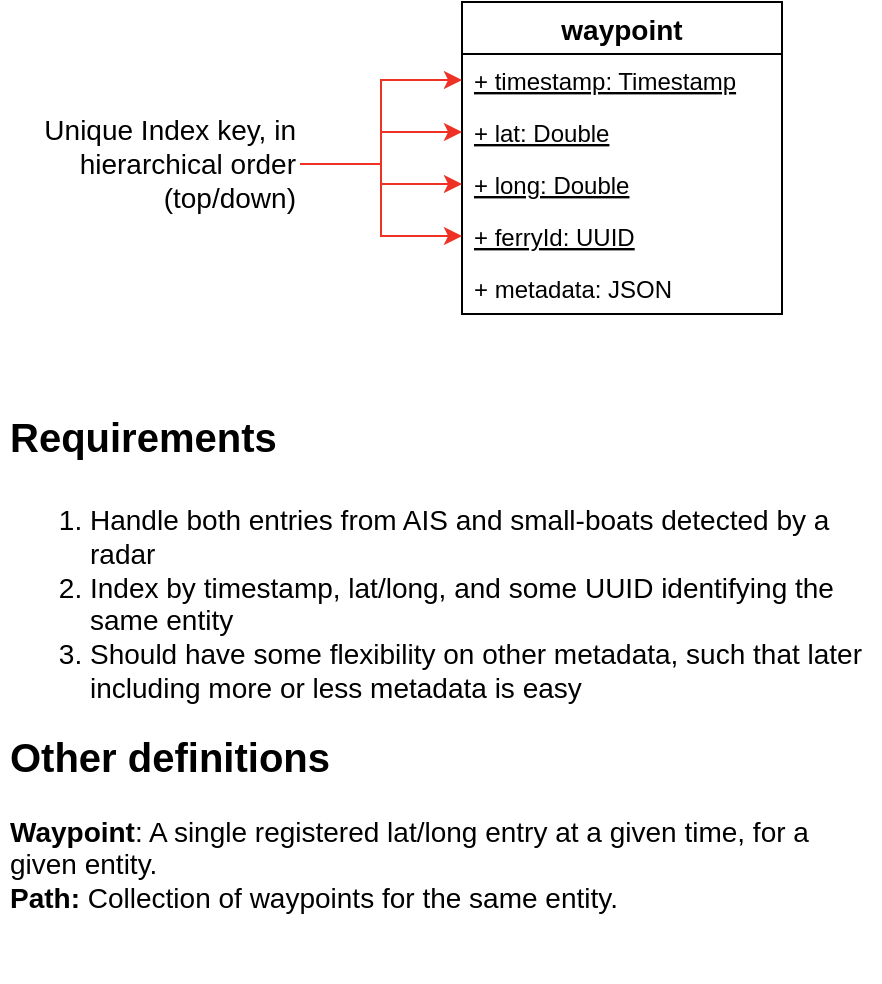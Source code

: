 <mxfile version="14.4.3" type="device"><diagram id="3CW107nWmX_xjzGoiZfX" name="Page-1"><mxGraphModel dx="1500" dy="881" grid="1" gridSize="10" guides="1" tooltips="1" connect="1" arrows="1" fold="1" page="1" pageScale="1" pageWidth="1169" pageHeight="1654" math="0" shadow="0"><root><mxCell id="0"/><mxCell id="1" parent="0"/><mxCell id="rwGm2fxzBgPho7Bxg_X0-2" value="&lt;h1&gt;&lt;span style=&quot;font-size: 20px&quot;&gt;Requirements&lt;/span&gt;&lt;/h1&gt;&lt;div&gt;&lt;ol style=&quot;font-size: 14px&quot;&gt;&lt;li&gt;Handle both entries from AIS and small-boats detected by a radar&lt;/li&gt;&lt;li&gt;Index by timestamp, lat/long, and some UUID identifying the same entity&lt;/li&gt;&lt;li&gt;Should have some flexibility on other metadata, such that later including more or less metadata is easy&lt;/li&gt;&lt;/ol&gt;&lt;div&gt;&lt;b&gt;&lt;font style=&quot;font-size: 20px&quot;&gt;Other definitions&lt;/font&gt;&lt;/b&gt;&lt;/div&gt;&lt;div style=&quot;font-size: 14px&quot;&gt;&lt;br&gt;&lt;/div&gt;&lt;div style=&quot;font-size: 14px&quot;&gt;&lt;b&gt;Waypoint&lt;/b&gt;: A single registered lat/long entry at a given time, for a given entity.&lt;/div&gt;&lt;div style=&quot;font-size: 14px&quot;&gt;&lt;b&gt;Path:&lt;/b&gt;&lt;span&gt; Collection of waypoints for the same entity.&lt;/span&gt;&lt;br&gt;&lt;/div&gt;&lt;/div&gt;" style="text;html=1;strokeColor=none;fillColor=none;spacing=5;spacingTop=-20;whiteSpace=wrap;overflow=hidden;rounded=0;fontSize=14;" vertex="1" parent="1"><mxGeometry x="90" y="230" width="440" height="300" as="geometry"/></mxCell><mxCell id="rwGm2fxzBgPho7Bxg_X0-3" value="waypoint" style="swimlane;fontStyle=1;childLayout=stackLayout;horizontal=1;startSize=26;fillColor=none;horizontalStack=0;resizeParent=1;resizeParentMax=0;resizeLast=0;collapsible=1;marginBottom=0;fontSize=14;" vertex="1" parent="1"><mxGeometry x="321" y="40" width="160" height="156" as="geometry"/></mxCell><mxCell id="rwGm2fxzBgPho7Bxg_X0-4" value="+ timestamp: Timestamp" style="text;strokeColor=none;fillColor=none;align=left;verticalAlign=top;spacingLeft=4;spacingRight=4;overflow=hidden;rotatable=0;points=[[0,0.5],[1,0.5]];portConstraint=eastwest;fontStyle=4" vertex="1" parent="rwGm2fxzBgPho7Bxg_X0-3"><mxGeometry y="26" width="160" height="26" as="geometry"/></mxCell><mxCell id="rwGm2fxzBgPho7Bxg_X0-5" value="+ lat: Double" style="text;strokeColor=none;fillColor=none;align=left;verticalAlign=top;spacingLeft=4;spacingRight=4;overflow=hidden;rotatable=0;points=[[0,0.5],[1,0.5]];portConstraint=eastwest;fontStyle=4" vertex="1" parent="rwGm2fxzBgPho7Bxg_X0-3"><mxGeometry y="52" width="160" height="26" as="geometry"/></mxCell><mxCell id="rwGm2fxzBgPho7Bxg_X0-6" value="+ long: Double" style="text;strokeColor=none;fillColor=none;align=left;verticalAlign=top;spacingLeft=4;spacingRight=4;overflow=hidden;rotatable=0;points=[[0,0.5],[1,0.5]];portConstraint=eastwest;fontStyle=4" vertex="1" parent="rwGm2fxzBgPho7Bxg_X0-3"><mxGeometry y="78" width="160" height="26" as="geometry"/></mxCell><mxCell id="rwGm2fxzBgPho7Bxg_X0-8" value="+ ferryId: UUID" style="text;strokeColor=none;fillColor=none;align=left;verticalAlign=top;spacingLeft=4;spacingRight=4;overflow=hidden;rotatable=0;points=[[0,0.5],[1,0.5]];portConstraint=eastwest;fontStyle=4" vertex="1" parent="rwGm2fxzBgPho7Bxg_X0-3"><mxGeometry y="104" width="160" height="26" as="geometry"/></mxCell><mxCell id="rwGm2fxzBgPho7Bxg_X0-9" value="+ metadata: JSON" style="text;strokeColor=none;fillColor=none;align=left;verticalAlign=top;spacingLeft=4;spacingRight=4;overflow=hidden;rotatable=0;points=[[0,0.5],[1,0.5]];portConstraint=eastwest;" vertex="1" parent="rwGm2fxzBgPho7Bxg_X0-3"><mxGeometry y="130" width="160" height="26" as="geometry"/></mxCell><mxCell id="rwGm2fxzBgPho7Bxg_X0-12" style="edgeStyle=orthogonalEdgeStyle;rounded=0;orthogonalLoop=1;jettySize=auto;html=1;fontSize=14;fontColor=#EE3224;strokeColor=#EE3224;" edge="1" parent="1" source="rwGm2fxzBgPho7Bxg_X0-11" target="rwGm2fxzBgPho7Bxg_X0-4"><mxGeometry relative="1" as="geometry"/></mxCell><mxCell id="rwGm2fxzBgPho7Bxg_X0-13" style="edgeStyle=orthogonalEdgeStyle;rounded=0;orthogonalLoop=1;jettySize=auto;html=1;entryX=0;entryY=0.5;entryDx=0;entryDy=0;fontSize=14;fontColor=#EE3224;strokeColor=#EE3224;" edge="1" parent="1" source="rwGm2fxzBgPho7Bxg_X0-11" target="rwGm2fxzBgPho7Bxg_X0-5"><mxGeometry relative="1" as="geometry"/></mxCell><mxCell id="rwGm2fxzBgPho7Bxg_X0-14" style="edgeStyle=orthogonalEdgeStyle;rounded=0;orthogonalLoop=1;jettySize=auto;html=1;entryX=0;entryY=0.5;entryDx=0;entryDy=0;fontSize=14;fontColor=#EE3224;strokeColor=#EE3224;" edge="1" parent="1" source="rwGm2fxzBgPho7Bxg_X0-11" target="rwGm2fxzBgPho7Bxg_X0-6"><mxGeometry relative="1" as="geometry"/></mxCell><mxCell id="rwGm2fxzBgPho7Bxg_X0-16" style="edgeStyle=orthogonalEdgeStyle;rounded=0;orthogonalLoop=1;jettySize=auto;html=1;entryX=0;entryY=0.5;entryDx=0;entryDy=0;fontSize=14;fontColor=#EE3224;strokeColor=#EE3224;" edge="1" parent="1" source="rwGm2fxzBgPho7Bxg_X0-11" target="rwGm2fxzBgPho7Bxg_X0-8"><mxGeometry relative="1" as="geometry"/></mxCell><mxCell id="rwGm2fxzBgPho7Bxg_X0-11" value="Unique Index key, in hierarchical order (top/down)" style="text;html=1;strokeColor=none;fillColor=none;align=right;verticalAlign=middle;whiteSpace=wrap;rounded=0;fontSize=14;" vertex="1" parent="1"><mxGeometry x="90" y="92" width="150" height="58" as="geometry"/></mxCell></root></mxGraphModel></diagram></mxfile>